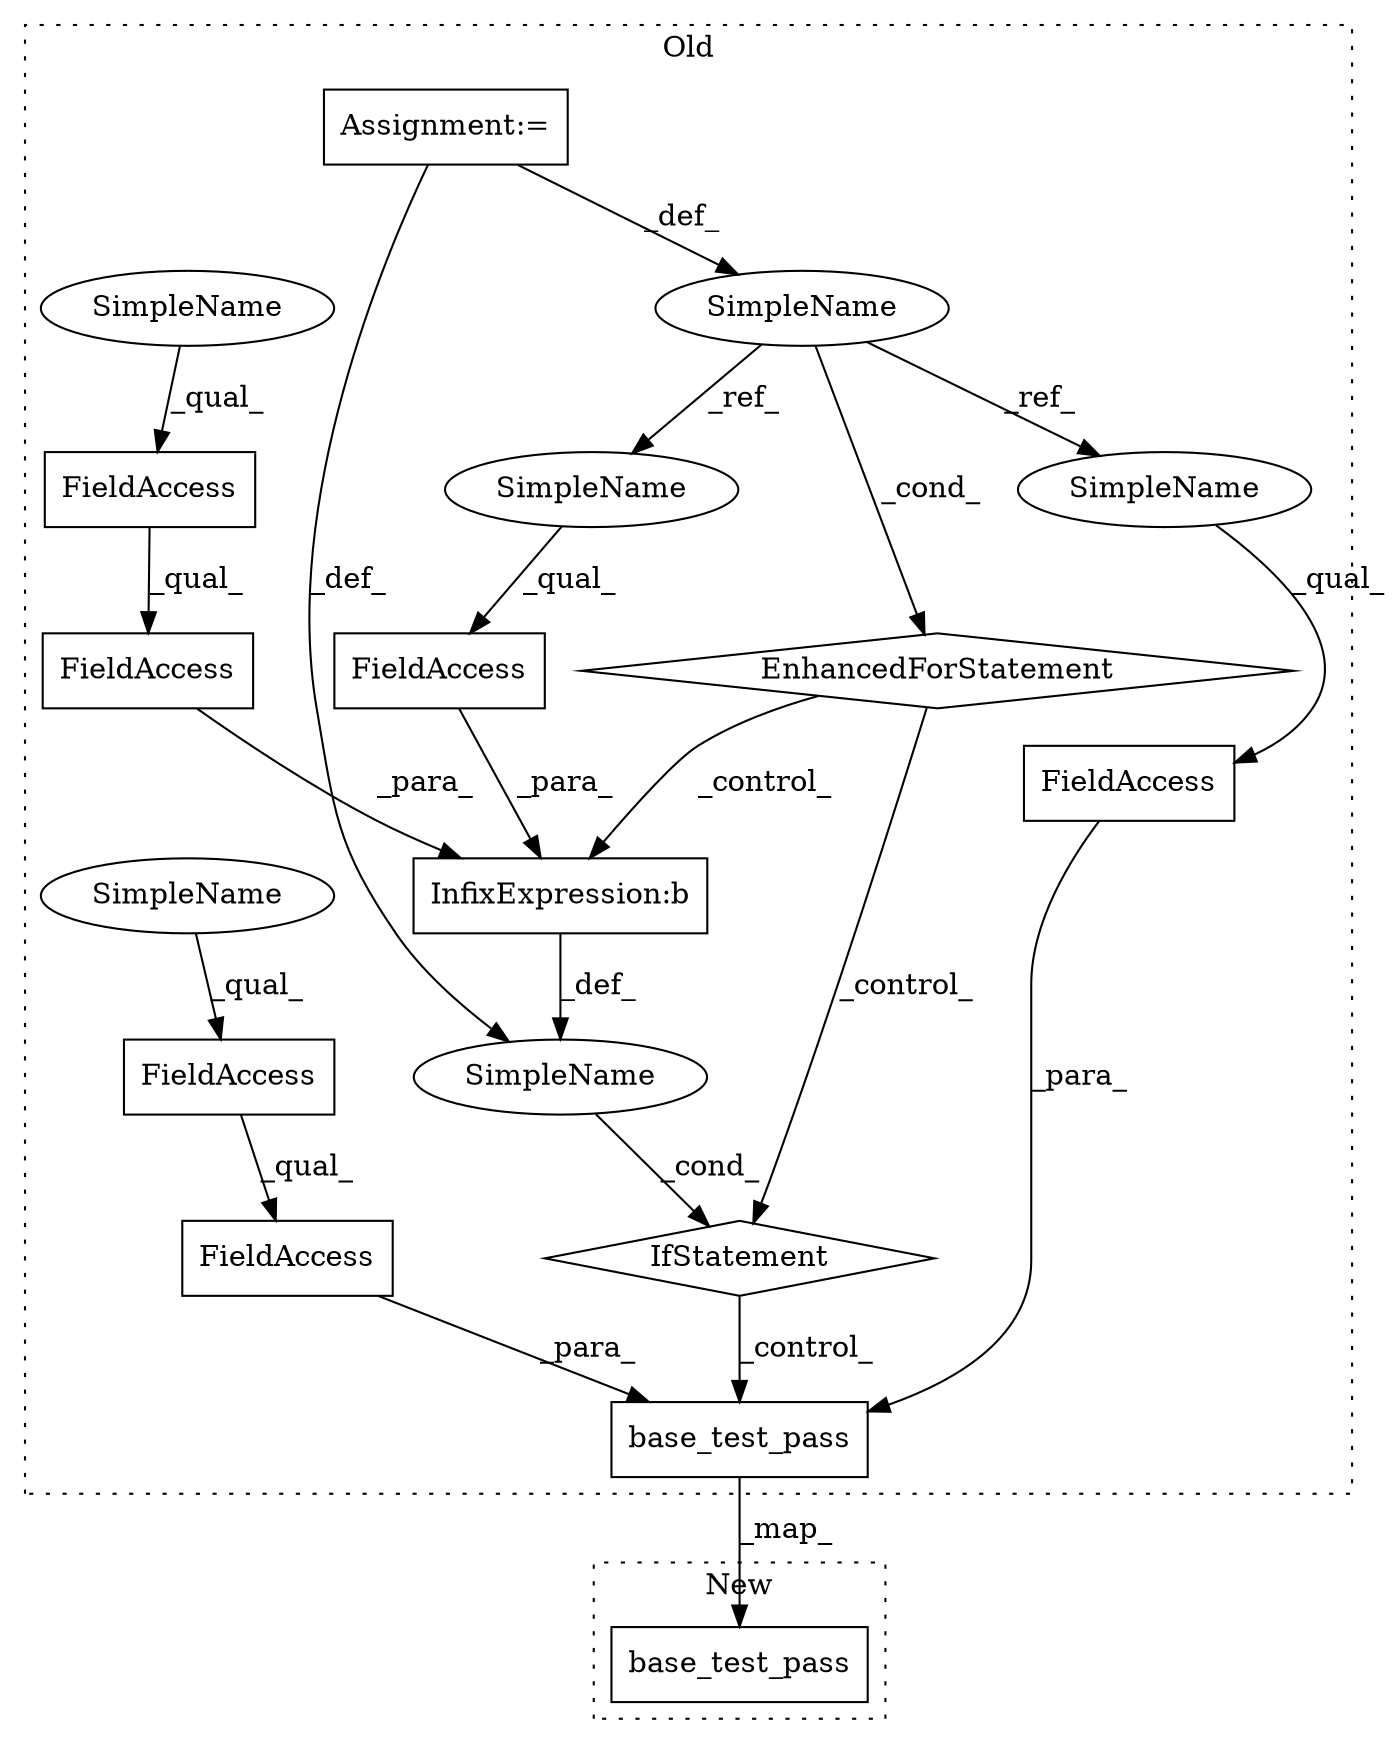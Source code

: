 digraph G {
subgraph cluster0 {
1 [label="base_test_pass" a="32" s="1221,1331" l="15,1" shape="box"];
3 [label="InfixExpression:b" a="27" s="1191" l="3" shape="box"];
4 [label="FieldAccess" a="22" s="1168" l="14" shape="box"];
5 [label="FieldAccess" a="22" s="1168" l="23" shape="box"];
6 [label="FieldAccess" a="22" s="1194" l="10" shape="box"];
7 [label="FieldAccess" a="22" s="1274" l="14" shape="box"];
8 [label="FieldAccess" a="22" s="1263" l="10" shape="box"];
9 [label="FieldAccess" a="22" s="1274" l="35" shape="box"];
10 [label="EnhancedForStatement" a="70" s="1051,1154" l="53,2" shape="diamond"];
11 [label="SimpleName" a="42" s="" l="" shape="ellipse"];
12 [label="IfStatement" a="25" s="1164,1204" l="4,2" shape="diamond"];
13 [label="SimpleName" a="42" s="1140" l="4" shape="ellipse"];
14 [label="Assignment:=" a="7" s="1051,1154" l="53,2" shape="box"];
15 [label="SimpleName" a="42" s="1168" l="4" shape="ellipse"];
16 [label="SimpleName" a="42" s="1274" l="4" shape="ellipse"];
17 [label="SimpleName" a="42" s="1263" l="4" shape="ellipse"];
18 [label="SimpleName" a="42" s="1194" l="4" shape="ellipse"];
label = "Old";
style="dotted";
}
subgraph cluster1 {
2 [label="base_test_pass" a="32" s="896,959" l="15,1" shape="box"];
label = "New";
style="dotted";
}
1 -> 2 [label="_map_"];
3 -> 11 [label="_def_"];
4 -> 5 [label="_qual_"];
5 -> 3 [label="_para_"];
6 -> 3 [label="_para_"];
7 -> 9 [label="_qual_"];
8 -> 1 [label="_para_"];
9 -> 1 [label="_para_"];
10 -> 3 [label="_control_"];
10 -> 12 [label="_control_"];
11 -> 12 [label="_cond_"];
12 -> 1 [label="_control_"];
13 -> 10 [label="_cond_"];
13 -> 18 [label="_ref_"];
13 -> 17 [label="_ref_"];
14 -> 11 [label="_def_"];
14 -> 13 [label="_def_"];
15 -> 4 [label="_qual_"];
16 -> 7 [label="_qual_"];
17 -> 8 [label="_qual_"];
18 -> 6 [label="_qual_"];
}